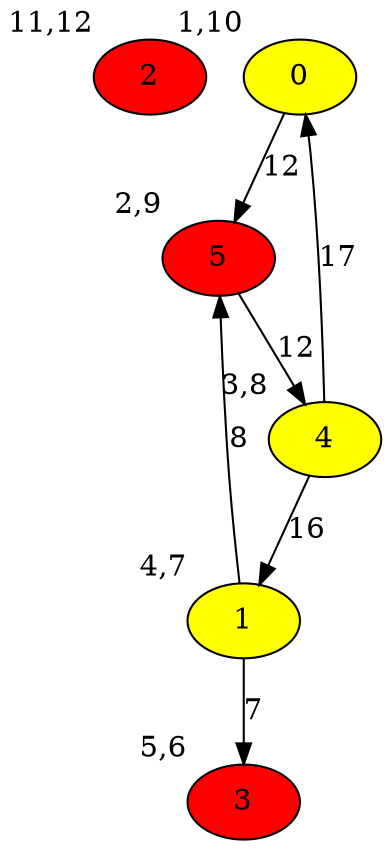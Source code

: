 digraph {
	2 [label=2, xlabel= "11,12", fillcolor= red, style=filled];
	0 [label=0, xlabel= "1,10", fillcolor= yellow, style=filled];
	5 [label=5, xlabel= "2,9", fillcolor= red, style=filled];
	4 [label=4, xlabel= "3,8", fillcolor= yellow, style=filled];
	1 [label=1, xlabel= "4,7", fillcolor= yellow, style=filled];
	3 [label=3, xlabel= "5,6", fillcolor= red, style=filled];
	0 -> 5 [label=12];
	1 -> 3 [label=7];
	1 -> 5 [label=8];
	4 -> 0 [label=17];
	4 -> 1 [label=16];
	5 -> 4 [label=12];
}